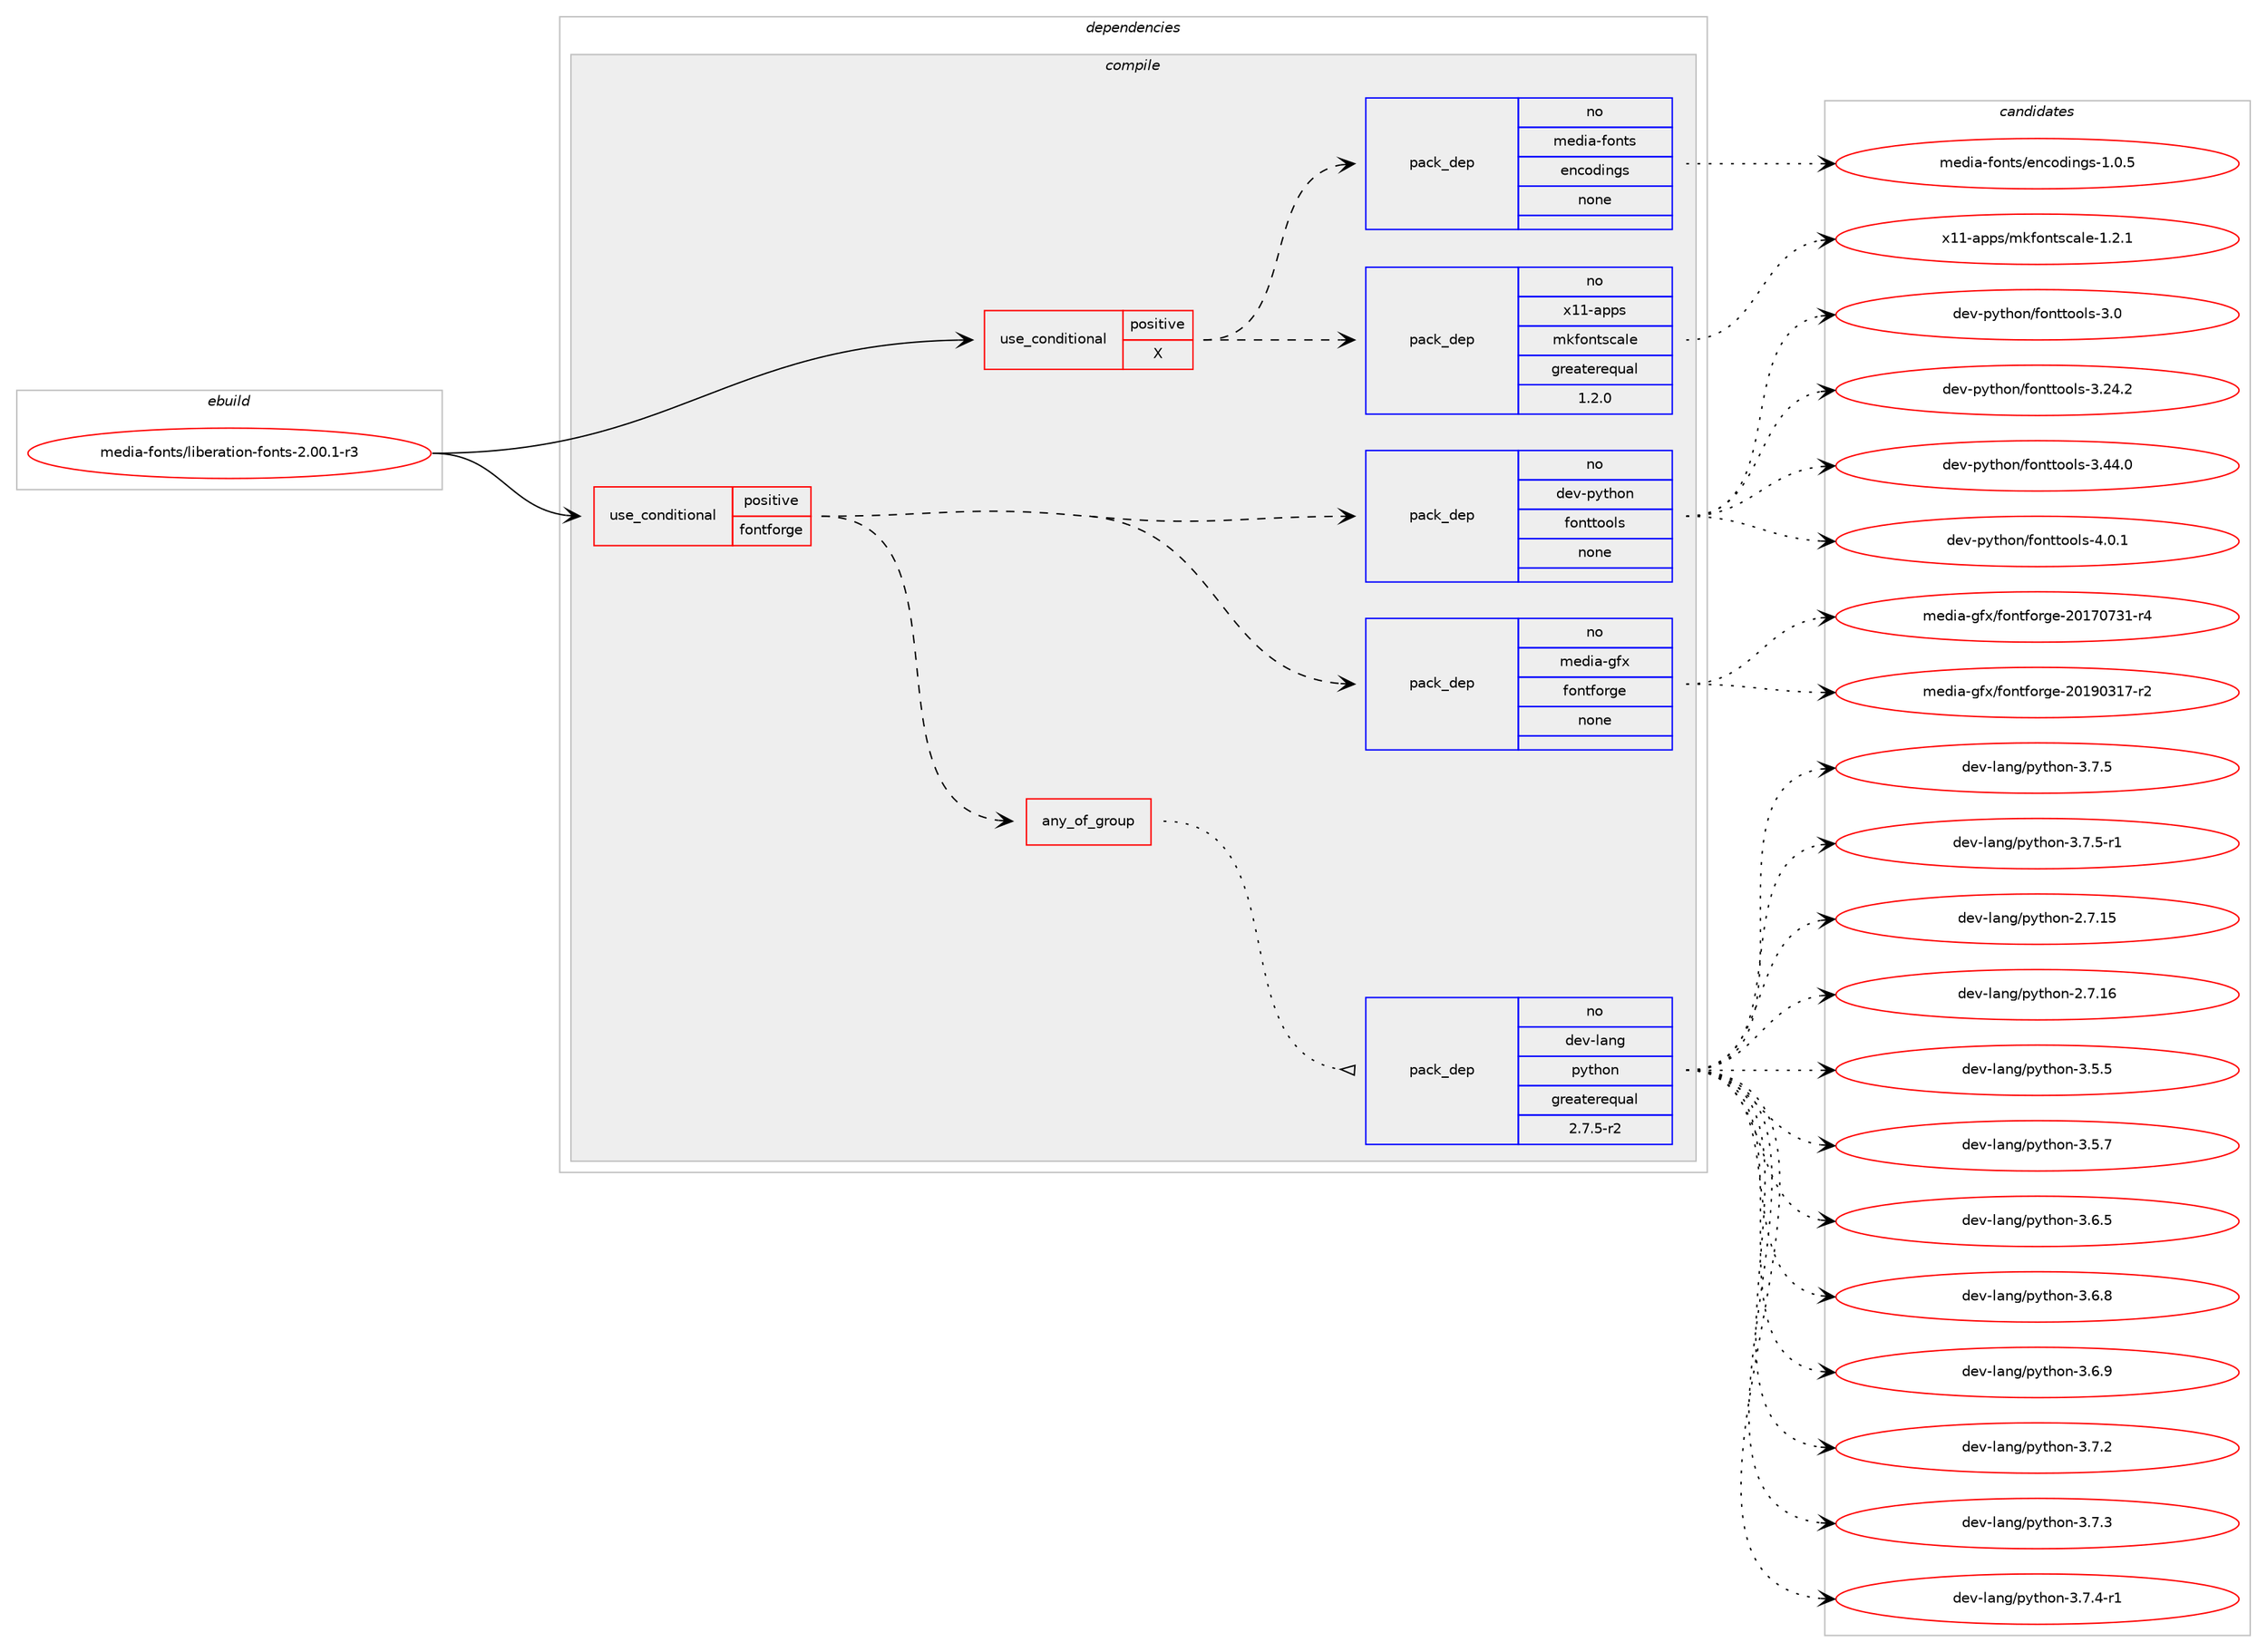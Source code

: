 digraph prolog {

# *************
# Graph options
# *************

newrank=true;
concentrate=true;
compound=true;
graph [rankdir=LR,fontname=Helvetica,fontsize=10,ranksep=1.5];#, ranksep=2.5, nodesep=0.2];
edge  [arrowhead=vee];
node  [fontname=Helvetica,fontsize=10];

# **********
# The ebuild
# **********

subgraph cluster_leftcol {
color=gray;
rank=same;
label=<<i>ebuild</i>>;
id [label="media-fonts/liberation-fonts-2.00.1-r3", color=red, width=4, href="../media-fonts/liberation-fonts-2.00.1-r3.svg"];
}

# ****************
# The dependencies
# ****************

subgraph cluster_midcol {
color=gray;
label=<<i>dependencies</i>>;
subgraph cluster_compile {
fillcolor="#eeeeee";
style=filled;
label=<<i>compile</i>>;
subgraph cond189121 {
dependency776962 [label=<<TABLE BORDER="0" CELLBORDER="1" CELLSPACING="0" CELLPADDING="4"><TR><TD ROWSPAN="3" CELLPADDING="10">use_conditional</TD></TR><TR><TD>positive</TD></TR><TR><TD>X</TD></TR></TABLE>>, shape=none, color=red];
subgraph pack574345 {
dependency776963 [label=<<TABLE BORDER="0" CELLBORDER="1" CELLSPACING="0" CELLPADDING="4" WIDTH="220"><TR><TD ROWSPAN="6" CELLPADDING="30">pack_dep</TD></TR><TR><TD WIDTH="110">no</TD></TR><TR><TD>x11-apps</TD></TR><TR><TD>mkfontscale</TD></TR><TR><TD>greaterequal</TD></TR><TR><TD>1.2.0</TD></TR></TABLE>>, shape=none, color=blue];
}
dependency776962:e -> dependency776963:w [weight=20,style="dashed",arrowhead="vee"];
subgraph pack574346 {
dependency776964 [label=<<TABLE BORDER="0" CELLBORDER="1" CELLSPACING="0" CELLPADDING="4" WIDTH="220"><TR><TD ROWSPAN="6" CELLPADDING="30">pack_dep</TD></TR><TR><TD WIDTH="110">no</TD></TR><TR><TD>media-fonts</TD></TR><TR><TD>encodings</TD></TR><TR><TD>none</TD></TR><TR><TD></TD></TR></TABLE>>, shape=none, color=blue];
}
dependency776962:e -> dependency776964:w [weight=20,style="dashed",arrowhead="vee"];
}
id:e -> dependency776962:w [weight=20,style="solid",arrowhead="vee"];
subgraph cond189122 {
dependency776965 [label=<<TABLE BORDER="0" CELLBORDER="1" CELLSPACING="0" CELLPADDING="4"><TR><TD ROWSPAN="3" CELLPADDING="10">use_conditional</TD></TR><TR><TD>positive</TD></TR><TR><TD>fontforge</TD></TR></TABLE>>, shape=none, color=red];
subgraph any13082 {
dependency776966 [label=<<TABLE BORDER="0" CELLBORDER="1" CELLSPACING="0" CELLPADDING="4"><TR><TD CELLPADDING="10">any_of_group</TD></TR></TABLE>>, shape=none, color=red];subgraph pack574347 {
dependency776967 [label=<<TABLE BORDER="0" CELLBORDER="1" CELLSPACING="0" CELLPADDING="4" WIDTH="220"><TR><TD ROWSPAN="6" CELLPADDING="30">pack_dep</TD></TR><TR><TD WIDTH="110">no</TD></TR><TR><TD>dev-lang</TD></TR><TR><TD>python</TD></TR><TR><TD>greaterequal</TD></TR><TR><TD>2.7.5-r2</TD></TR></TABLE>>, shape=none, color=blue];
}
dependency776966:e -> dependency776967:w [weight=20,style="dotted",arrowhead="oinv"];
}
dependency776965:e -> dependency776966:w [weight=20,style="dashed",arrowhead="vee"];
subgraph pack574348 {
dependency776968 [label=<<TABLE BORDER="0" CELLBORDER="1" CELLSPACING="0" CELLPADDING="4" WIDTH="220"><TR><TD ROWSPAN="6" CELLPADDING="30">pack_dep</TD></TR><TR><TD WIDTH="110">no</TD></TR><TR><TD>media-gfx</TD></TR><TR><TD>fontforge</TD></TR><TR><TD>none</TD></TR><TR><TD></TD></TR></TABLE>>, shape=none, color=blue];
}
dependency776965:e -> dependency776968:w [weight=20,style="dashed",arrowhead="vee"];
subgraph pack574349 {
dependency776969 [label=<<TABLE BORDER="0" CELLBORDER="1" CELLSPACING="0" CELLPADDING="4" WIDTH="220"><TR><TD ROWSPAN="6" CELLPADDING="30">pack_dep</TD></TR><TR><TD WIDTH="110">no</TD></TR><TR><TD>dev-python</TD></TR><TR><TD>fonttools</TD></TR><TR><TD>none</TD></TR><TR><TD></TD></TR></TABLE>>, shape=none, color=blue];
}
dependency776965:e -> dependency776969:w [weight=20,style="dashed",arrowhead="vee"];
}
id:e -> dependency776965:w [weight=20,style="solid",arrowhead="vee"];
}
subgraph cluster_compileandrun {
fillcolor="#eeeeee";
style=filled;
label=<<i>compile and run</i>>;
}
subgraph cluster_run {
fillcolor="#eeeeee";
style=filled;
label=<<i>run</i>>;
}
}

# **************
# The candidates
# **************

subgraph cluster_choices {
rank=same;
color=gray;
label=<<i>candidates</i>>;

subgraph choice574345 {
color=black;
nodesep=1;
choice12049494597112112115471091071021111101161159997108101454946504649 [label="x11-apps/mkfontscale-1.2.1", color=red, width=4,href="../x11-apps/mkfontscale-1.2.1.svg"];
dependency776963:e -> choice12049494597112112115471091071021111101161159997108101454946504649:w [style=dotted,weight="100"];
}
subgraph choice574346 {
color=black;
nodesep=1;
choice10910110010597451021111101161154710111099111100105110103115454946484653 [label="media-fonts/encodings-1.0.5", color=red, width=4,href="../media-fonts/encodings-1.0.5.svg"];
dependency776964:e -> choice10910110010597451021111101161154710111099111100105110103115454946484653:w [style=dotted,weight="100"];
}
subgraph choice574347 {
color=black;
nodesep=1;
choice10010111845108971101034711212111610411111045504655464953 [label="dev-lang/python-2.7.15", color=red, width=4,href="../dev-lang/python-2.7.15.svg"];
choice10010111845108971101034711212111610411111045504655464954 [label="dev-lang/python-2.7.16", color=red, width=4,href="../dev-lang/python-2.7.16.svg"];
choice100101118451089711010347112121116104111110455146534653 [label="dev-lang/python-3.5.5", color=red, width=4,href="../dev-lang/python-3.5.5.svg"];
choice100101118451089711010347112121116104111110455146534655 [label="dev-lang/python-3.5.7", color=red, width=4,href="../dev-lang/python-3.5.7.svg"];
choice100101118451089711010347112121116104111110455146544653 [label="dev-lang/python-3.6.5", color=red, width=4,href="../dev-lang/python-3.6.5.svg"];
choice100101118451089711010347112121116104111110455146544656 [label="dev-lang/python-3.6.8", color=red, width=4,href="../dev-lang/python-3.6.8.svg"];
choice100101118451089711010347112121116104111110455146544657 [label="dev-lang/python-3.6.9", color=red, width=4,href="../dev-lang/python-3.6.9.svg"];
choice100101118451089711010347112121116104111110455146554650 [label="dev-lang/python-3.7.2", color=red, width=4,href="../dev-lang/python-3.7.2.svg"];
choice100101118451089711010347112121116104111110455146554651 [label="dev-lang/python-3.7.3", color=red, width=4,href="../dev-lang/python-3.7.3.svg"];
choice1001011184510897110103471121211161041111104551465546524511449 [label="dev-lang/python-3.7.4-r1", color=red, width=4,href="../dev-lang/python-3.7.4-r1.svg"];
choice100101118451089711010347112121116104111110455146554653 [label="dev-lang/python-3.7.5", color=red, width=4,href="../dev-lang/python-3.7.5.svg"];
choice1001011184510897110103471121211161041111104551465546534511449 [label="dev-lang/python-3.7.5-r1", color=red, width=4,href="../dev-lang/python-3.7.5-r1.svg"];
dependency776967:e -> choice10010111845108971101034711212111610411111045504655464953:w [style=dotted,weight="100"];
dependency776967:e -> choice10010111845108971101034711212111610411111045504655464954:w [style=dotted,weight="100"];
dependency776967:e -> choice100101118451089711010347112121116104111110455146534653:w [style=dotted,weight="100"];
dependency776967:e -> choice100101118451089711010347112121116104111110455146534655:w [style=dotted,weight="100"];
dependency776967:e -> choice100101118451089711010347112121116104111110455146544653:w [style=dotted,weight="100"];
dependency776967:e -> choice100101118451089711010347112121116104111110455146544656:w [style=dotted,weight="100"];
dependency776967:e -> choice100101118451089711010347112121116104111110455146544657:w [style=dotted,weight="100"];
dependency776967:e -> choice100101118451089711010347112121116104111110455146554650:w [style=dotted,weight="100"];
dependency776967:e -> choice100101118451089711010347112121116104111110455146554651:w [style=dotted,weight="100"];
dependency776967:e -> choice1001011184510897110103471121211161041111104551465546524511449:w [style=dotted,weight="100"];
dependency776967:e -> choice100101118451089711010347112121116104111110455146554653:w [style=dotted,weight="100"];
dependency776967:e -> choice1001011184510897110103471121211161041111104551465546534511449:w [style=dotted,weight="100"];
}
subgraph choice574348 {
color=black;
nodesep=1;
choice1091011001059745103102120471021111101161021111141031014550484955485551494511452 [label="media-gfx/fontforge-20170731-r4", color=red, width=4,href="../media-gfx/fontforge-20170731-r4.svg"];
choice1091011001059745103102120471021111101161021111141031014550484957485149554511450 [label="media-gfx/fontforge-20190317-r2", color=red, width=4,href="../media-gfx/fontforge-20190317-r2.svg"];
dependency776968:e -> choice1091011001059745103102120471021111101161021111141031014550484955485551494511452:w [style=dotted,weight="100"];
dependency776968:e -> choice1091011001059745103102120471021111101161021111141031014550484957485149554511450:w [style=dotted,weight="100"];
}
subgraph choice574349 {
color=black;
nodesep=1;
choice100101118451121211161041111104710211111011611611111110811545514648 [label="dev-python/fonttools-3.0", color=red, width=4,href="../dev-python/fonttools-3.0.svg"];
choice100101118451121211161041111104710211111011611611111110811545514650524650 [label="dev-python/fonttools-3.24.2", color=red, width=4,href="../dev-python/fonttools-3.24.2.svg"];
choice100101118451121211161041111104710211111011611611111110811545514652524648 [label="dev-python/fonttools-3.44.0", color=red, width=4,href="../dev-python/fonttools-3.44.0.svg"];
choice1001011184511212111610411111047102111110116116111111108115455246484649 [label="dev-python/fonttools-4.0.1", color=red, width=4,href="../dev-python/fonttools-4.0.1.svg"];
dependency776969:e -> choice100101118451121211161041111104710211111011611611111110811545514648:w [style=dotted,weight="100"];
dependency776969:e -> choice100101118451121211161041111104710211111011611611111110811545514650524650:w [style=dotted,weight="100"];
dependency776969:e -> choice100101118451121211161041111104710211111011611611111110811545514652524648:w [style=dotted,weight="100"];
dependency776969:e -> choice1001011184511212111610411111047102111110116116111111108115455246484649:w [style=dotted,weight="100"];
}
}

}
